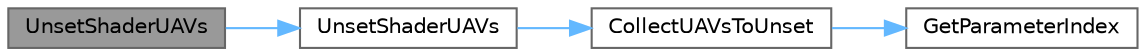digraph "UnsetShaderUAVs"
{
 // INTERACTIVE_SVG=YES
 // LATEX_PDF_SIZE
  bgcolor="transparent";
  edge [fontname=Helvetica,fontsize=10,labelfontname=Helvetica,labelfontsize=10];
  node [fontname=Helvetica,fontsize=10,shape=box,height=0.2,width=0.4];
  rankdir="LR";
  Node1 [id="Node000001",label="UnsetShaderUAVs",height=0.2,width=0.4,color="gray40", fillcolor="grey60", style="filled", fontcolor="black",tooltip="Unset compute shader UAVs."];
  Node1 -> Node2 [id="edge1_Node000001_Node000002",color="steelblue1",style="solid",tooltip=" "];
  Node2 [id="Node000002",label="UnsetShaderUAVs",height=0.2,width=0.4,color="grey40", fillcolor="white", style="filled",URL="$dc/d10/ShaderParameterStruct_8h.html#acb1bee27c7392d3cc206033d90fb4ae5",tooltip=" "];
  Node2 -> Node3 [id="edge2_Node000002_Node000003",color="steelblue1",style="solid",tooltip=" "];
  Node3 [id="Node000003",label="CollectUAVsToUnset",height=0.2,width=0.4,color="grey40", fillcolor="white", style="filled",URL="$dc/d10/ShaderParameterStruct_8h.html#a0f604f4f84105eb19f733e3f6816a542",tooltip=" "];
  Node3 -> Node4 [id="edge3_Node000003_Node000004",color="steelblue1",style="solid",tooltip=" "];
  Node4 [id="Node000004",label="GetParameterIndex",height=0.2,width=0.4,color="grey40", fillcolor="white", style="filled",URL="$d2/dac/Shader_8h.html#a0e488ce54f123090269a28a622fcd400",tooltip=" "];
}
